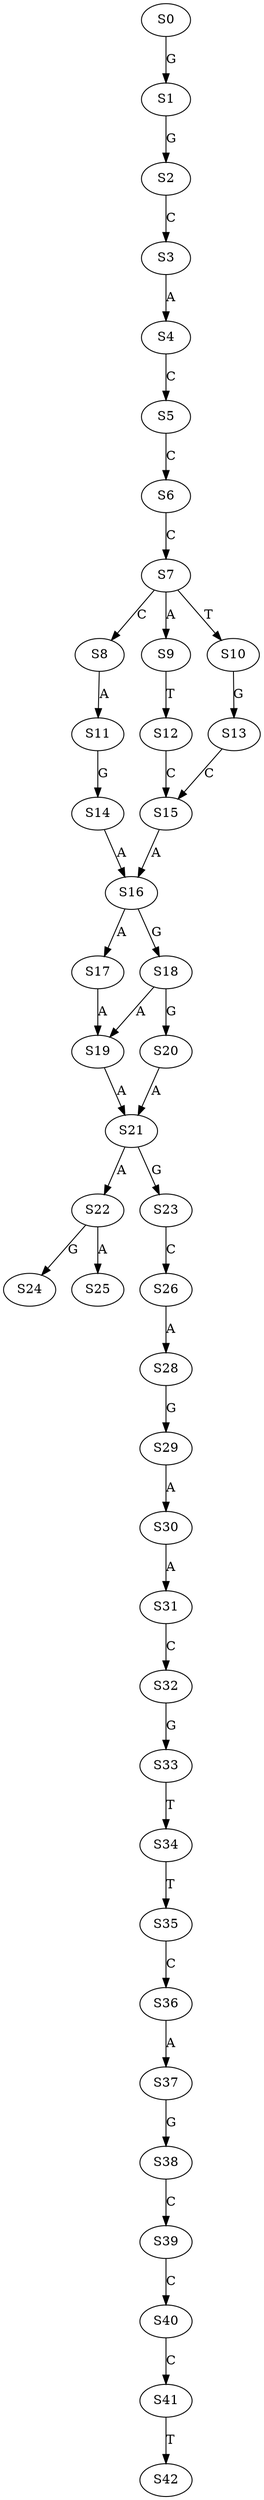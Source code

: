 strict digraph  {
	S0 -> S1 [ label = G ];
	S1 -> S2 [ label = G ];
	S2 -> S3 [ label = C ];
	S3 -> S4 [ label = A ];
	S4 -> S5 [ label = C ];
	S5 -> S6 [ label = C ];
	S6 -> S7 [ label = C ];
	S7 -> S8 [ label = C ];
	S7 -> S9 [ label = A ];
	S7 -> S10 [ label = T ];
	S8 -> S11 [ label = A ];
	S9 -> S12 [ label = T ];
	S10 -> S13 [ label = G ];
	S11 -> S14 [ label = G ];
	S12 -> S15 [ label = C ];
	S13 -> S15 [ label = C ];
	S14 -> S16 [ label = A ];
	S15 -> S16 [ label = A ];
	S16 -> S17 [ label = A ];
	S16 -> S18 [ label = G ];
	S17 -> S19 [ label = A ];
	S18 -> S20 [ label = G ];
	S18 -> S19 [ label = A ];
	S19 -> S21 [ label = A ];
	S20 -> S21 [ label = A ];
	S21 -> S22 [ label = A ];
	S21 -> S23 [ label = G ];
	S22 -> S24 [ label = G ];
	S22 -> S25 [ label = A ];
	S23 -> S26 [ label = C ];
	S26 -> S28 [ label = A ];
	S28 -> S29 [ label = G ];
	S29 -> S30 [ label = A ];
	S30 -> S31 [ label = A ];
	S31 -> S32 [ label = C ];
	S32 -> S33 [ label = G ];
	S33 -> S34 [ label = T ];
	S34 -> S35 [ label = T ];
	S35 -> S36 [ label = C ];
	S36 -> S37 [ label = A ];
	S37 -> S38 [ label = G ];
	S38 -> S39 [ label = C ];
	S39 -> S40 [ label = C ];
	S40 -> S41 [ label = C ];
	S41 -> S42 [ label = T ];
}
